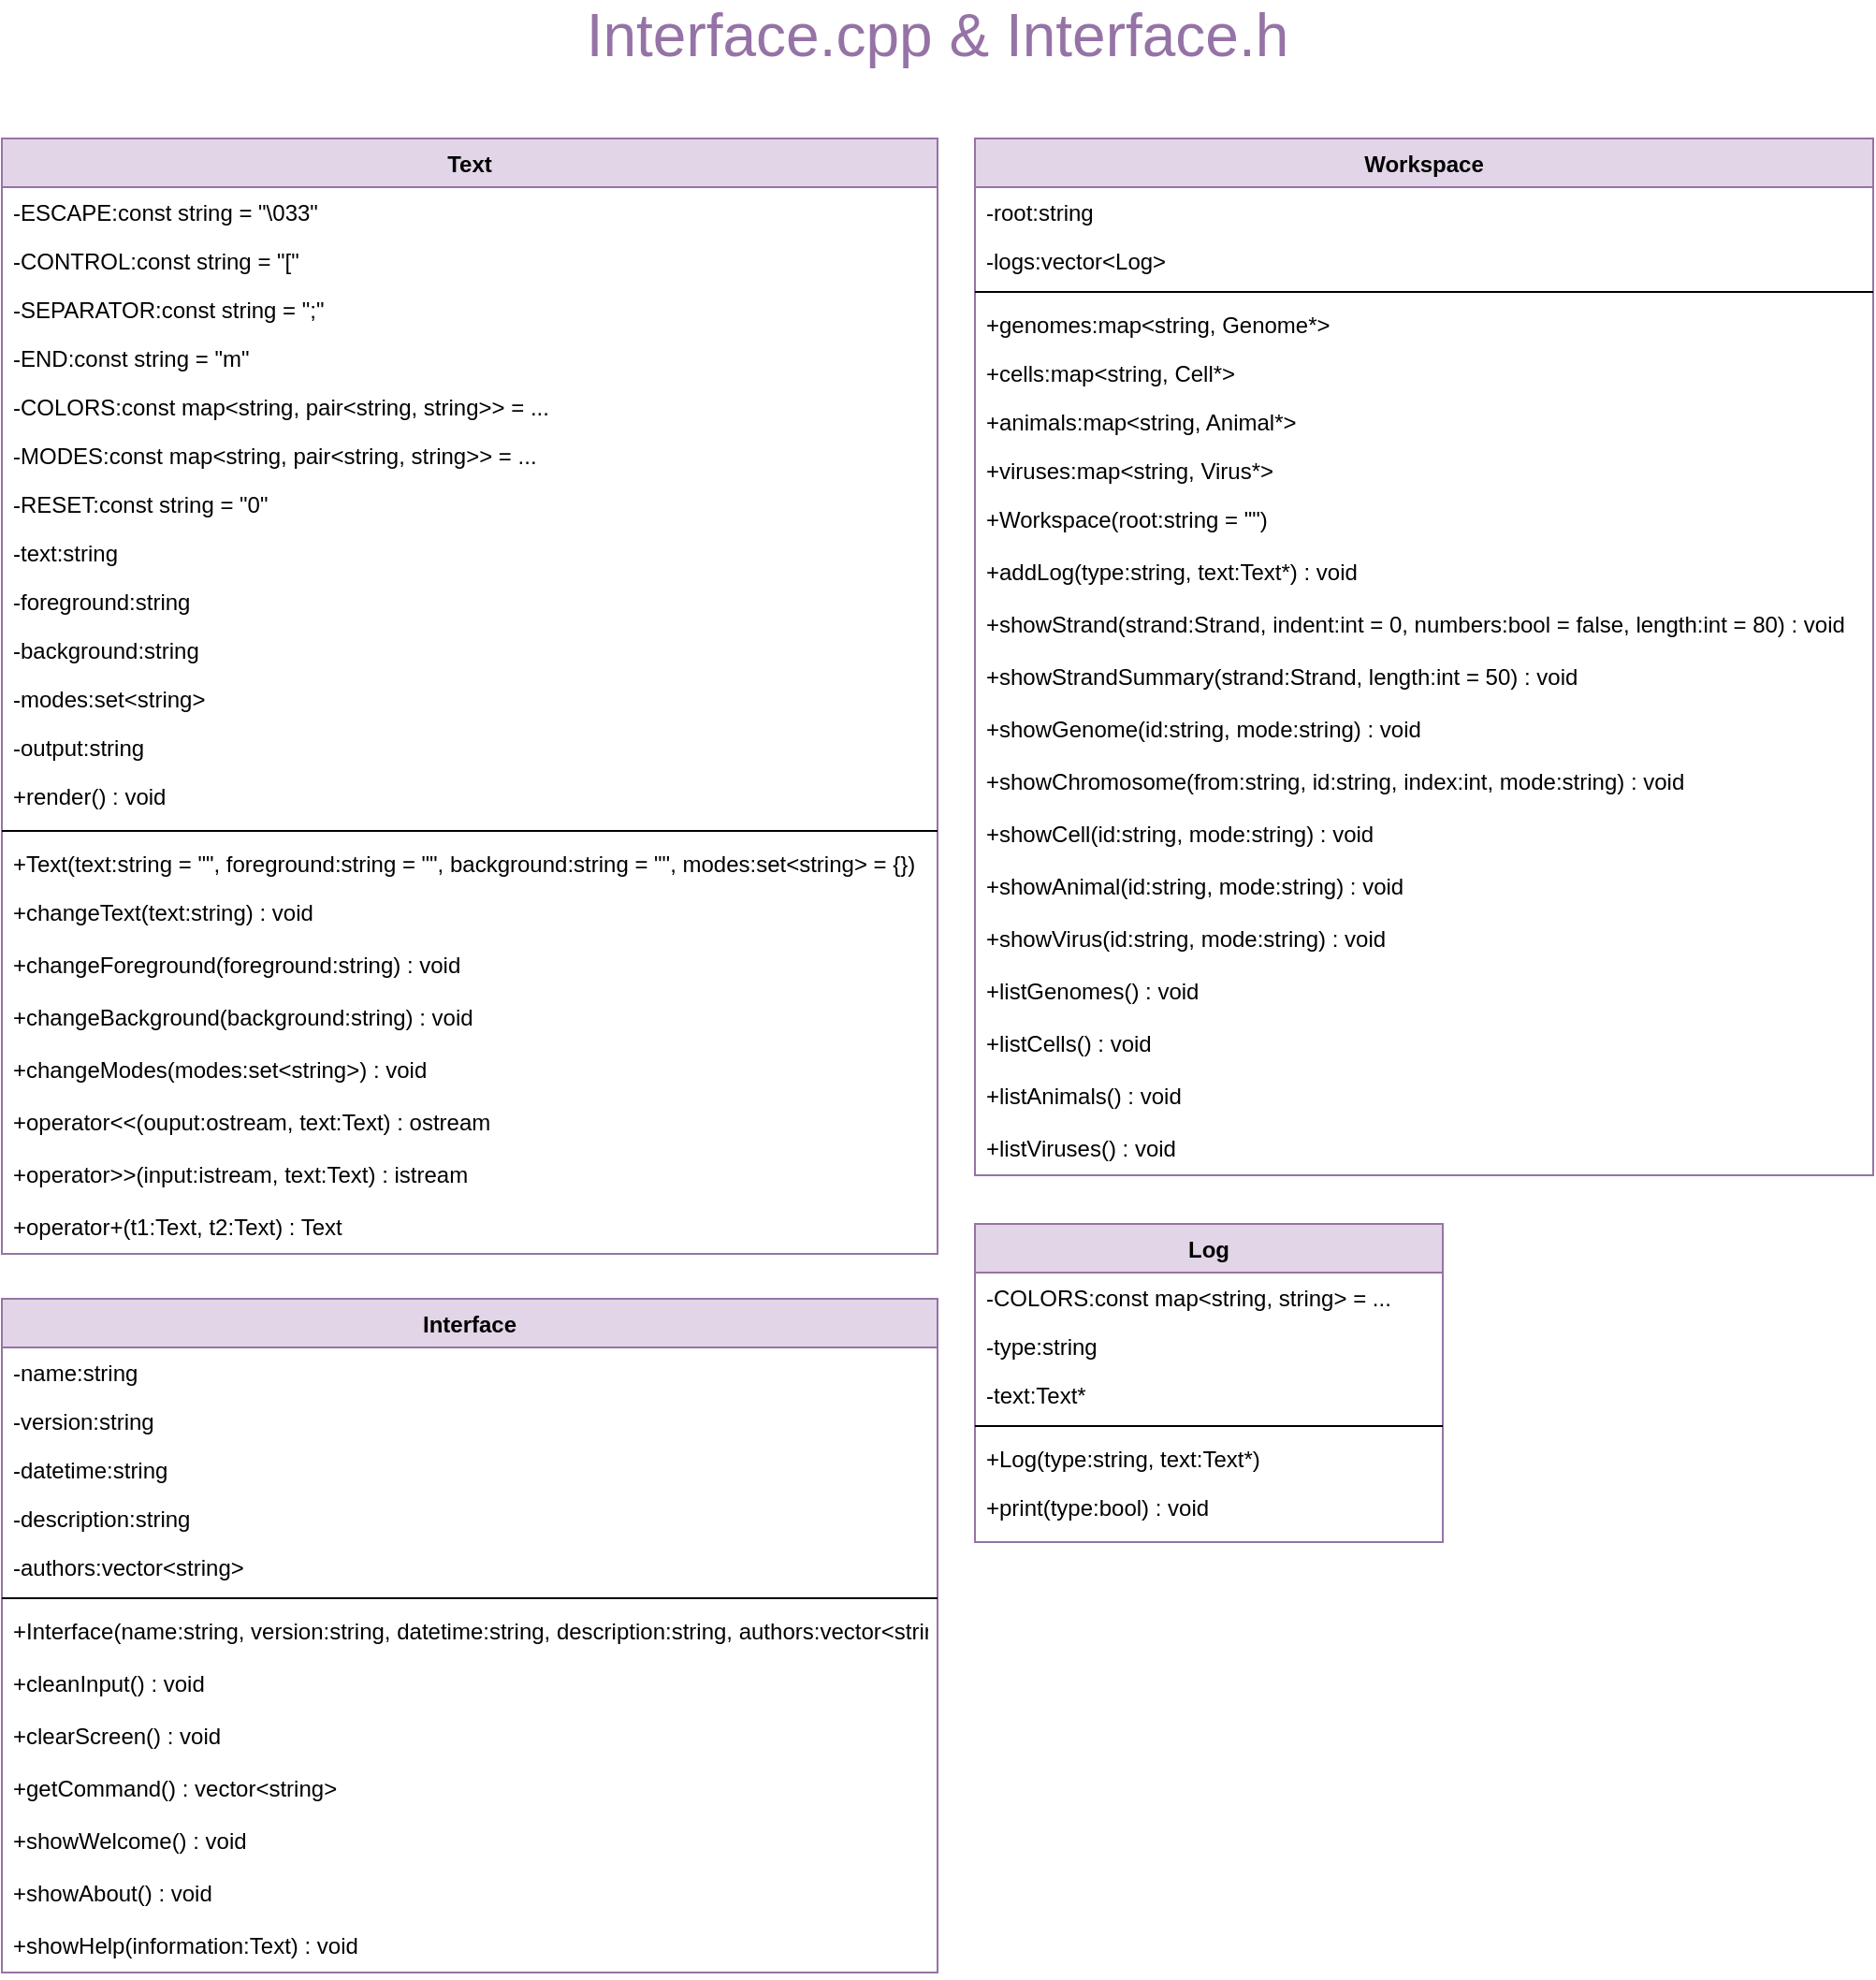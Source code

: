 <mxfile version="20.8.16" type="device"><diagram name="Page-1" id="Bfl2PcAvvotqn7MlZ9hB"><mxGraphModel dx="1376" dy="843" grid="1" gridSize="10" guides="1" tooltips="1" connect="1" arrows="1" fold="1" page="1" pageScale="1" pageWidth="850" pageHeight="1100" math="0" shadow="0"><root><mxCell id="0"/><mxCell id="1" parent="0"/><mxCell id="yZ_PJo_cQ-xDds8gG_ay-1" value="&lt;span style=&quot;font-size: 32px;&quot;&gt;Interface.cpp&lt;/span&gt; &amp;amp; &lt;span style=&quot;font-size: 32px;&quot;&gt;Interface.h&lt;/span&gt;" style="text;html=1;strokeColor=none;fillColor=none;align=center;verticalAlign=middle;whiteSpace=wrap;rounded=0;fontSize=32;fontColor=#9673A6;" parent="1" vertex="1"><mxGeometry x="380" y="90" width="400" height="30" as="geometry"/></mxCell><mxCell id="yZ_PJo_cQ-xDds8gG_ay-2" value="Text" style="swimlane;fontStyle=1;align=center;verticalAlign=top;childLayout=stackLayout;horizontal=1;startSize=26;horizontalStack=0;resizeParent=1;resizeLast=0;collapsible=1;marginBottom=0;rounded=0;shadow=0;strokeWidth=1;fillColor=#e1d5e7;strokeColor=#9673a6;swimlaneFillColor=default;" parent="1" vertex="1"><mxGeometry x="80" y="160" width="500" height="596" as="geometry"><mxRectangle x="550" y="140" width="160" height="26" as="alternateBounds"/></mxGeometry></mxCell><mxCell id="yZ_PJo_cQ-xDds8gG_ay-3" value="-ESCAPE:const string = &quot;\033&quot;" style="text;align=left;verticalAlign=top;spacingLeft=4;spacingRight=4;overflow=hidden;rotatable=0;points=[[0,0.5],[1,0.5]];portConstraint=eastwest;" parent="yZ_PJo_cQ-xDds8gG_ay-2" vertex="1"><mxGeometry y="26" width="500" height="26" as="geometry"/></mxCell><mxCell id="yZ_PJo_cQ-xDds8gG_ay-4" value="-CONTROL:const string = &quot;[&quot;" style="text;align=left;verticalAlign=top;spacingLeft=4;spacingRight=4;overflow=hidden;rotatable=0;points=[[0,0.5],[1,0.5]];portConstraint=eastwest;" parent="yZ_PJo_cQ-xDds8gG_ay-2" vertex="1"><mxGeometry y="52" width="500" height="26" as="geometry"/></mxCell><mxCell id="yZ_PJo_cQ-xDds8gG_ay-5" value="-SEPARATOR:const string = &quot;;&quot;" style="text;align=left;verticalAlign=top;spacingLeft=4;spacingRight=4;overflow=hidden;rotatable=0;points=[[0,0.5],[1,0.5]];portConstraint=eastwest;" parent="yZ_PJo_cQ-xDds8gG_ay-2" vertex="1"><mxGeometry y="78" width="500" height="26" as="geometry"/></mxCell><mxCell id="yZ_PJo_cQ-xDds8gG_ay-6" value="-END:const string = &quot;m&quot;" style="text;align=left;verticalAlign=top;spacingLeft=4;spacingRight=4;overflow=hidden;rotatable=0;points=[[0,0.5],[1,0.5]];portConstraint=eastwest;" parent="yZ_PJo_cQ-xDds8gG_ay-2" vertex="1"><mxGeometry y="104" width="500" height="26" as="geometry"/></mxCell><mxCell id="yZ_PJo_cQ-xDds8gG_ay-7" value="-COLORS:const map&lt;string, pair&lt;string, string&gt;&gt; = ..." style="text;align=left;verticalAlign=top;spacingLeft=4;spacingRight=4;overflow=hidden;rotatable=0;points=[[0,0.5],[1,0.5]];portConstraint=eastwest;" parent="yZ_PJo_cQ-xDds8gG_ay-2" vertex="1"><mxGeometry y="130" width="500" height="26" as="geometry"/></mxCell><mxCell id="yZ_PJo_cQ-xDds8gG_ay-8" value="-MODES:const map&lt;string, pair&lt;string, string&gt;&gt; = ..." style="text;align=left;verticalAlign=top;spacingLeft=4;spacingRight=4;overflow=hidden;rotatable=0;points=[[0,0.5],[1,0.5]];portConstraint=eastwest;" parent="yZ_PJo_cQ-xDds8gG_ay-2" vertex="1"><mxGeometry y="156" width="500" height="26" as="geometry"/></mxCell><mxCell id="yZ_PJo_cQ-xDds8gG_ay-9" value="-RESET:const string = &quot;0&quot;" style="text;align=left;verticalAlign=top;spacingLeft=4;spacingRight=4;overflow=hidden;rotatable=0;points=[[0,0.5],[1,0.5]];portConstraint=eastwest;" parent="yZ_PJo_cQ-xDds8gG_ay-2" vertex="1"><mxGeometry y="182" width="500" height="26" as="geometry"/></mxCell><mxCell id="yZ_PJo_cQ-xDds8gG_ay-10" value="-text:string" style="text;align=left;verticalAlign=top;spacingLeft=4;spacingRight=4;overflow=hidden;rotatable=0;points=[[0,0.5],[1,0.5]];portConstraint=eastwest;" parent="yZ_PJo_cQ-xDds8gG_ay-2" vertex="1"><mxGeometry y="208" width="500" height="26" as="geometry"/></mxCell><mxCell id="yZ_PJo_cQ-xDds8gG_ay-11" value="-foreground:string" style="text;align=left;verticalAlign=top;spacingLeft=4;spacingRight=4;overflow=hidden;rotatable=0;points=[[0,0.5],[1,0.5]];portConstraint=eastwest;" parent="yZ_PJo_cQ-xDds8gG_ay-2" vertex="1"><mxGeometry y="234" width="500" height="26" as="geometry"/></mxCell><mxCell id="yZ_PJo_cQ-xDds8gG_ay-12" value="-background:string" style="text;align=left;verticalAlign=top;spacingLeft=4;spacingRight=4;overflow=hidden;rotatable=0;points=[[0,0.5],[1,0.5]];portConstraint=eastwest;" parent="yZ_PJo_cQ-xDds8gG_ay-2" vertex="1"><mxGeometry y="260" width="500" height="26" as="geometry"/></mxCell><mxCell id="yZ_PJo_cQ-xDds8gG_ay-13" value="-modes:set&lt;string&gt;" style="text;align=left;verticalAlign=top;spacingLeft=4;spacingRight=4;overflow=hidden;rotatable=0;points=[[0,0.5],[1,0.5]];portConstraint=eastwest;" parent="yZ_PJo_cQ-xDds8gG_ay-2" vertex="1"><mxGeometry y="286" width="500" height="26" as="geometry"/></mxCell><mxCell id="yZ_PJo_cQ-xDds8gG_ay-14" value="-output:string" style="text;align=left;verticalAlign=top;spacingLeft=4;spacingRight=4;overflow=hidden;rotatable=0;points=[[0,0.5],[1,0.5]];portConstraint=eastwest;" parent="yZ_PJo_cQ-xDds8gG_ay-2" vertex="1"><mxGeometry y="312" width="500" height="26" as="geometry"/></mxCell><mxCell id="yZ_PJo_cQ-xDds8gG_ay-17" value="+render() : void" style="text;align=left;verticalAlign=top;spacingLeft=4;spacingRight=4;overflow=hidden;rotatable=0;points=[[0,0.5],[1,0.5]];portConstraint=eastwest;" parent="yZ_PJo_cQ-xDds8gG_ay-2" vertex="1"><mxGeometry y="338" width="500" height="28" as="geometry"/></mxCell><mxCell id="yZ_PJo_cQ-xDds8gG_ay-15" value="" style="line;html=1;strokeWidth=1;align=left;verticalAlign=middle;spacingTop=-1;spacingLeft=3;spacingRight=3;rotatable=0;labelPosition=right;points=[];portConstraint=eastwest;" parent="yZ_PJo_cQ-xDds8gG_ay-2" vertex="1"><mxGeometry y="366" width="500" height="8" as="geometry"/></mxCell><mxCell id="yZ_PJo_cQ-xDds8gG_ay-16" value="+Text(text:string = &quot;&quot;, foreground:string = &quot;&quot;, background:string = &quot;&quot;, modes:set&lt;string&gt; = {})" style="text;align=left;verticalAlign=top;spacingLeft=4;spacingRight=4;overflow=hidden;rotatable=0;points=[[0,0.5],[1,0.5]];portConstraint=eastwest;" parent="yZ_PJo_cQ-xDds8gG_ay-2" vertex="1"><mxGeometry y="374" width="500" height="26" as="geometry"/></mxCell><mxCell id="6LVyd901STCdpD1-wKQ_-1" value="+changeText(text:string) : void" style="text;align=left;verticalAlign=top;spacingLeft=4;spacingRight=4;overflow=hidden;rotatable=0;points=[[0,0.5],[1,0.5]];portConstraint=eastwest;" parent="yZ_PJo_cQ-xDds8gG_ay-2" vertex="1"><mxGeometry y="400" width="500" height="28" as="geometry"/></mxCell><mxCell id="6LVyd901STCdpD1-wKQ_-2" value="+changeForeground(foreground:string) : void" style="text;align=left;verticalAlign=top;spacingLeft=4;spacingRight=4;overflow=hidden;rotatable=0;points=[[0,0.5],[1,0.5]];portConstraint=eastwest;" parent="yZ_PJo_cQ-xDds8gG_ay-2" vertex="1"><mxGeometry y="428" width="500" height="28" as="geometry"/></mxCell><mxCell id="6LVyd901STCdpD1-wKQ_-3" value="+changeBackground(background:string) : void" style="text;align=left;verticalAlign=top;spacingLeft=4;spacingRight=4;overflow=hidden;rotatable=0;points=[[0,0.5],[1,0.5]];portConstraint=eastwest;" parent="yZ_PJo_cQ-xDds8gG_ay-2" vertex="1"><mxGeometry y="456" width="500" height="28" as="geometry"/></mxCell><mxCell id="6LVyd901STCdpD1-wKQ_-4" value="+changeModes(modes:set&lt;string&gt;) : void" style="text;align=left;verticalAlign=top;spacingLeft=4;spacingRight=4;overflow=hidden;rotatable=0;points=[[0,0.5],[1,0.5]];portConstraint=eastwest;" parent="yZ_PJo_cQ-xDds8gG_ay-2" vertex="1"><mxGeometry y="484" width="500" height="28" as="geometry"/></mxCell><mxCell id="yZ_PJo_cQ-xDds8gG_ay-18" value="+operator&lt;&lt;(ouput:ostream, text:Text) : ostream" style="text;align=left;verticalAlign=top;spacingLeft=4;spacingRight=4;overflow=hidden;rotatable=0;points=[[0,0.5],[1,0.5]];portConstraint=eastwest;" parent="yZ_PJo_cQ-xDds8gG_ay-2" vertex="1"><mxGeometry y="512" width="500" height="28" as="geometry"/></mxCell><mxCell id="yZ_PJo_cQ-xDds8gG_ay-19" value="+operator&gt;&gt;(input:istream, text:Text) : istream" style="text;align=left;verticalAlign=top;spacingLeft=4;spacingRight=4;overflow=hidden;rotatable=0;points=[[0,0.5],[1,0.5]];portConstraint=eastwest;" parent="yZ_PJo_cQ-xDds8gG_ay-2" vertex="1"><mxGeometry y="540" width="500" height="28" as="geometry"/></mxCell><mxCell id="yZ_PJo_cQ-xDds8gG_ay-20" value="+operator+(t1:Text, t2:Text) : Text" style="text;align=left;verticalAlign=top;spacingLeft=4;spacingRight=4;overflow=hidden;rotatable=0;points=[[0,0.5],[1,0.5]];portConstraint=eastwest;" parent="yZ_PJo_cQ-xDds8gG_ay-2" vertex="1"><mxGeometry y="568" width="500" height="28" as="geometry"/></mxCell><mxCell id="yZ_PJo_cQ-xDds8gG_ay-21" value="Log" style="swimlane;fontStyle=1;align=center;verticalAlign=top;childLayout=stackLayout;horizontal=1;startSize=26;horizontalStack=0;resizeParent=1;resizeLast=0;collapsible=1;marginBottom=0;rounded=0;shadow=0;strokeWidth=1;fillColor=#e1d5e7;strokeColor=#9673a6;swimlaneFillColor=default;" parent="1" vertex="1"><mxGeometry x="600" y="740" width="250" height="170" as="geometry"><mxRectangle x="550" y="140" width="160" height="26" as="alternateBounds"/></mxGeometry></mxCell><mxCell id="yZ_PJo_cQ-xDds8gG_ay-22" value="-COLORS:const map&lt;string, string&gt; = ..." style="text;align=left;verticalAlign=top;spacingLeft=4;spacingRight=4;overflow=hidden;rotatable=0;points=[[0,0.5],[1,0.5]];portConstraint=eastwest;" parent="yZ_PJo_cQ-xDds8gG_ay-21" vertex="1"><mxGeometry y="26" width="250" height="26" as="geometry"/></mxCell><mxCell id="yZ_PJo_cQ-xDds8gG_ay-23" value="-type:string" style="text;align=left;verticalAlign=top;spacingLeft=4;spacingRight=4;overflow=hidden;rotatable=0;points=[[0,0.5],[1,0.5]];portConstraint=eastwest;" parent="yZ_PJo_cQ-xDds8gG_ay-21" vertex="1"><mxGeometry y="52" width="250" height="26" as="geometry"/></mxCell><mxCell id="yZ_PJo_cQ-xDds8gG_ay-24" value="-text:Text*" style="text;align=left;verticalAlign=top;spacingLeft=4;spacingRight=4;overflow=hidden;rotatable=0;points=[[0,0.5],[1,0.5]];portConstraint=eastwest;" parent="yZ_PJo_cQ-xDds8gG_ay-21" vertex="1"><mxGeometry y="78" width="250" height="26" as="geometry"/></mxCell><mxCell id="yZ_PJo_cQ-xDds8gG_ay-25" value="" style="line;html=1;strokeWidth=1;align=left;verticalAlign=middle;spacingTop=-1;spacingLeft=3;spacingRight=3;rotatable=0;labelPosition=right;points=[];portConstraint=eastwest;" parent="yZ_PJo_cQ-xDds8gG_ay-21" vertex="1"><mxGeometry y="104" width="250" height="8" as="geometry"/></mxCell><mxCell id="yZ_PJo_cQ-xDds8gG_ay-26" value="+Log(type:string, text:Text*)" style="text;align=left;verticalAlign=top;spacingLeft=4;spacingRight=4;overflow=hidden;rotatable=0;points=[[0,0.5],[1,0.5]];portConstraint=eastwest;" parent="yZ_PJo_cQ-xDds8gG_ay-21" vertex="1"><mxGeometry y="112" width="250" height="26" as="geometry"/></mxCell><mxCell id="yZ_PJo_cQ-xDds8gG_ay-27" value="+print(type:bool) : void" style="text;align=left;verticalAlign=top;spacingLeft=4;spacingRight=4;overflow=hidden;rotatable=0;points=[[0,0.5],[1,0.5]];portConstraint=eastwest;" parent="yZ_PJo_cQ-xDds8gG_ay-21" vertex="1"><mxGeometry y="138" width="250" height="28" as="geometry"/></mxCell><mxCell id="yZ_PJo_cQ-xDds8gG_ay-28" value="Workspace" style="swimlane;fontStyle=1;align=center;verticalAlign=top;childLayout=stackLayout;horizontal=1;startSize=26;horizontalStack=0;resizeParent=1;resizeLast=0;collapsible=1;marginBottom=0;rounded=0;shadow=0;strokeWidth=1;fillColor=#e1d5e7;strokeColor=#9673a6;swimlaneFillColor=default;" parent="1" vertex="1"><mxGeometry x="600" y="160" width="480" height="554" as="geometry"><mxRectangle x="550" y="140" width="160" height="26" as="alternateBounds"/></mxGeometry></mxCell><mxCell id="yZ_PJo_cQ-xDds8gG_ay-29" value="-root:string" style="text;align=left;verticalAlign=top;spacingLeft=4;spacingRight=4;overflow=hidden;rotatable=0;points=[[0,0.5],[1,0.5]];portConstraint=eastwest;" parent="yZ_PJo_cQ-xDds8gG_ay-28" vertex="1"><mxGeometry y="26" width="480" height="26" as="geometry"/></mxCell><mxCell id="yZ_PJo_cQ-xDds8gG_ay-30" value="-logs:vector&lt;Log&gt;" style="text;align=left;verticalAlign=top;spacingLeft=4;spacingRight=4;overflow=hidden;rotatable=0;points=[[0,0.5],[1,0.5]];portConstraint=eastwest;" parent="yZ_PJo_cQ-xDds8gG_ay-28" vertex="1"><mxGeometry y="52" width="480" height="26" as="geometry"/></mxCell><mxCell id="yZ_PJo_cQ-xDds8gG_ay-31" value="" style="line;html=1;strokeWidth=1;align=left;verticalAlign=middle;spacingTop=-1;spacingLeft=3;spacingRight=3;rotatable=0;labelPosition=right;points=[];portConstraint=eastwest;" parent="yZ_PJo_cQ-xDds8gG_ay-28" vertex="1"><mxGeometry y="78" width="480" height="8" as="geometry"/></mxCell><mxCell id="yZ_PJo_cQ-xDds8gG_ay-32" value="+genomes:map&lt;string, Genome*&gt;" style="text;align=left;verticalAlign=top;spacingLeft=4;spacingRight=4;overflow=hidden;rotatable=0;points=[[0,0.5],[1,0.5]];portConstraint=eastwest;" parent="yZ_PJo_cQ-xDds8gG_ay-28" vertex="1"><mxGeometry y="86" width="480" height="26" as="geometry"/></mxCell><mxCell id="yZ_PJo_cQ-xDds8gG_ay-33" value="+cells:map&lt;string, Cell*&gt;" style="text;align=left;verticalAlign=top;spacingLeft=4;spacingRight=4;overflow=hidden;rotatable=0;points=[[0,0.5],[1,0.5]];portConstraint=eastwest;" parent="yZ_PJo_cQ-xDds8gG_ay-28" vertex="1"><mxGeometry y="112" width="480" height="26" as="geometry"/></mxCell><mxCell id="yZ_PJo_cQ-xDds8gG_ay-34" value="+animals:map&lt;string, Animal*&gt;" style="text;align=left;verticalAlign=top;spacingLeft=4;spacingRight=4;overflow=hidden;rotatable=0;points=[[0,0.5],[1,0.5]];portConstraint=eastwest;" parent="yZ_PJo_cQ-xDds8gG_ay-28" vertex="1"><mxGeometry y="138" width="480" height="26" as="geometry"/></mxCell><mxCell id="yZ_PJo_cQ-xDds8gG_ay-35" value="+viruses:map&lt;string, Virus*&gt;" style="text;align=left;verticalAlign=top;spacingLeft=4;spacingRight=4;overflow=hidden;rotatable=0;points=[[0,0.5],[1,0.5]];portConstraint=eastwest;" parent="yZ_PJo_cQ-xDds8gG_ay-28" vertex="1"><mxGeometry y="164" width="480" height="26" as="geometry"/></mxCell><mxCell id="yZ_PJo_cQ-xDds8gG_ay-36" value="+Workspace(root:string = &quot;&quot;)" style="text;align=left;verticalAlign=top;spacingLeft=4;spacingRight=4;overflow=hidden;rotatable=0;points=[[0,0.5],[1,0.5]];portConstraint=eastwest;" parent="yZ_PJo_cQ-xDds8gG_ay-28" vertex="1"><mxGeometry y="190" width="480" height="28" as="geometry"/></mxCell><mxCell id="yZ_PJo_cQ-xDds8gG_ay-37" value="+addLog(type:string, text:Text*) : void" style="text;align=left;verticalAlign=top;spacingLeft=4;spacingRight=4;overflow=hidden;rotatable=0;points=[[0,0.5],[1,0.5]];portConstraint=eastwest;" parent="yZ_PJo_cQ-xDds8gG_ay-28" vertex="1"><mxGeometry y="218" width="480" height="28" as="geometry"/></mxCell><mxCell id="yZ_PJo_cQ-xDds8gG_ay-38" value="+showStrand(strand:Strand, indent:int = 0, numbers:bool = false, length:int = 80) : void" style="text;align=left;verticalAlign=top;spacingLeft=4;spacingRight=4;overflow=hidden;rotatable=0;points=[[0,0.5],[1,0.5]];portConstraint=eastwest;" parent="yZ_PJo_cQ-xDds8gG_ay-28" vertex="1"><mxGeometry y="246" width="480" height="28" as="geometry"/></mxCell><mxCell id="yZ_PJo_cQ-xDds8gG_ay-39" value="+showStrandSummary(strand:Strand, length:int = 50) : void" style="text;align=left;verticalAlign=top;spacingLeft=4;spacingRight=4;overflow=hidden;rotatable=0;points=[[0,0.5],[1,0.5]];portConstraint=eastwest;" parent="yZ_PJo_cQ-xDds8gG_ay-28" vertex="1"><mxGeometry y="274" width="480" height="28" as="geometry"/></mxCell><mxCell id="yZ_PJo_cQ-xDds8gG_ay-40" value="+showGenome(id:string, mode:string) : void" style="text;align=left;verticalAlign=top;spacingLeft=4;spacingRight=4;overflow=hidden;rotatable=0;points=[[0,0.5],[1,0.5]];portConstraint=eastwest;" parent="yZ_PJo_cQ-xDds8gG_ay-28" vertex="1"><mxGeometry y="302" width="480" height="28" as="geometry"/></mxCell><mxCell id="t2k92syDrbPqoFB3sogC-1" value="+showChromosome(from:string, id:string, index:int, mode:string) : void" style="text;align=left;verticalAlign=top;spacingLeft=4;spacingRight=4;overflow=hidden;rotatable=0;points=[[0,0.5],[1,0.5]];portConstraint=eastwest;" vertex="1" parent="yZ_PJo_cQ-xDds8gG_ay-28"><mxGeometry y="330" width="480" height="28" as="geometry"/></mxCell><mxCell id="yZ_PJo_cQ-xDds8gG_ay-41" value="+showCell(id:string, mode:string) : void" style="text;align=left;verticalAlign=top;spacingLeft=4;spacingRight=4;overflow=hidden;rotatable=0;points=[[0,0.5],[1,0.5]];portConstraint=eastwest;" parent="yZ_PJo_cQ-xDds8gG_ay-28" vertex="1"><mxGeometry y="358" width="480" height="28" as="geometry"/></mxCell><mxCell id="yZ_PJo_cQ-xDds8gG_ay-42" value="+showAnimal(id:string, mode:string) : void" style="text;align=left;verticalAlign=top;spacingLeft=4;spacingRight=4;overflow=hidden;rotatable=0;points=[[0,0.5],[1,0.5]];portConstraint=eastwest;" parent="yZ_PJo_cQ-xDds8gG_ay-28" vertex="1"><mxGeometry y="386" width="480" height="28" as="geometry"/></mxCell><mxCell id="yZ_PJo_cQ-xDds8gG_ay-43" value="+showVirus(id:string, mode:string) : void" style="text;align=left;verticalAlign=top;spacingLeft=4;spacingRight=4;overflow=hidden;rotatable=0;points=[[0,0.5],[1,0.5]];portConstraint=eastwest;" parent="yZ_PJo_cQ-xDds8gG_ay-28" vertex="1"><mxGeometry y="414" width="480" height="28" as="geometry"/></mxCell><mxCell id="yZ_PJo_cQ-xDds8gG_ay-44" value="+listGenomes() : void" style="text;align=left;verticalAlign=top;spacingLeft=4;spacingRight=4;overflow=hidden;rotatable=0;points=[[0,0.5],[1,0.5]];portConstraint=eastwest;" parent="yZ_PJo_cQ-xDds8gG_ay-28" vertex="1"><mxGeometry y="442" width="480" height="28" as="geometry"/></mxCell><mxCell id="yZ_PJo_cQ-xDds8gG_ay-45" value="+listCells() : void" style="text;align=left;verticalAlign=top;spacingLeft=4;spacingRight=4;overflow=hidden;rotatable=0;points=[[0,0.5],[1,0.5]];portConstraint=eastwest;" parent="yZ_PJo_cQ-xDds8gG_ay-28" vertex="1"><mxGeometry y="470" width="480" height="28" as="geometry"/></mxCell><mxCell id="yZ_PJo_cQ-xDds8gG_ay-46" value="+listAnimals() : void" style="text;align=left;verticalAlign=top;spacingLeft=4;spacingRight=4;overflow=hidden;rotatable=0;points=[[0,0.5],[1,0.5]];portConstraint=eastwest;" parent="yZ_PJo_cQ-xDds8gG_ay-28" vertex="1"><mxGeometry y="498" width="480" height="28" as="geometry"/></mxCell><mxCell id="yZ_PJo_cQ-xDds8gG_ay-47" value="+listViruses() : void" style="text;align=left;verticalAlign=top;spacingLeft=4;spacingRight=4;overflow=hidden;rotatable=0;points=[[0,0.5],[1,0.5]];portConstraint=eastwest;" parent="yZ_PJo_cQ-xDds8gG_ay-28" vertex="1"><mxGeometry y="526" width="480" height="28" as="geometry"/></mxCell><mxCell id="yZ_PJo_cQ-xDds8gG_ay-48" value="Interface" style="swimlane;fontStyle=1;align=center;verticalAlign=top;childLayout=stackLayout;horizontal=1;startSize=26;horizontalStack=0;resizeParent=1;resizeLast=0;collapsible=1;marginBottom=0;rounded=0;shadow=0;strokeWidth=1;fillColor=#e1d5e7;strokeColor=#9673a6;swimlaneFillColor=default;" parent="1" vertex="1"><mxGeometry x="80" y="780" width="500" height="360" as="geometry"><mxRectangle x="550" y="140" width="160" height="26" as="alternateBounds"/></mxGeometry></mxCell><mxCell id="yZ_PJo_cQ-xDds8gG_ay-49" value="-name:string" style="text;align=left;verticalAlign=top;spacingLeft=4;spacingRight=4;overflow=hidden;rotatable=0;points=[[0,0.5],[1,0.5]];portConstraint=eastwest;" parent="yZ_PJo_cQ-xDds8gG_ay-48" vertex="1"><mxGeometry y="26" width="500" height="26" as="geometry"/></mxCell><mxCell id="yZ_PJo_cQ-xDds8gG_ay-50" value="-version:string  " style="text;align=left;verticalAlign=top;spacingLeft=4;spacingRight=4;overflow=hidden;rotatable=0;points=[[0,0.5],[1,0.5]];portConstraint=eastwest;" parent="yZ_PJo_cQ-xDds8gG_ay-48" vertex="1"><mxGeometry y="52" width="500" height="26" as="geometry"/></mxCell><mxCell id="yZ_PJo_cQ-xDds8gG_ay-51" value="-datetime:string  " style="text;align=left;verticalAlign=top;spacingLeft=4;spacingRight=4;overflow=hidden;rotatable=0;points=[[0,0.5],[1,0.5]];portConstraint=eastwest;" parent="yZ_PJo_cQ-xDds8gG_ay-48" vertex="1"><mxGeometry y="78" width="500" height="26" as="geometry"/></mxCell><mxCell id="yZ_PJo_cQ-xDds8gG_ay-52" value="-description:string  " style="text;align=left;verticalAlign=top;spacingLeft=4;spacingRight=4;overflow=hidden;rotatable=0;points=[[0,0.5],[1,0.5]];portConstraint=eastwest;" parent="yZ_PJo_cQ-xDds8gG_ay-48" vertex="1"><mxGeometry y="104" width="500" height="26" as="geometry"/></mxCell><mxCell id="yZ_PJo_cQ-xDds8gG_ay-53" value="-authors:vector&lt;string&gt;  " style="text;align=left;verticalAlign=top;spacingLeft=4;spacingRight=4;overflow=hidden;rotatable=0;points=[[0,0.5],[1,0.5]];portConstraint=eastwest;" parent="yZ_PJo_cQ-xDds8gG_ay-48" vertex="1"><mxGeometry y="130" width="500" height="26" as="geometry"/></mxCell><mxCell id="yZ_PJo_cQ-xDds8gG_ay-54" value="" style="line;html=1;strokeWidth=1;align=left;verticalAlign=middle;spacingTop=-1;spacingLeft=3;spacingRight=3;rotatable=0;labelPosition=right;points=[];portConstraint=eastwest;" parent="yZ_PJo_cQ-xDds8gG_ay-48" vertex="1"><mxGeometry y="156" width="500" height="8" as="geometry"/></mxCell><mxCell id="yZ_PJo_cQ-xDds8gG_ay-55" value="+Interface(name:string, version:string, datetime:string, description:string, authors:vector&lt;string&gt;)" style="text;align=left;verticalAlign=top;spacingLeft=4;spacingRight=4;overflow=hidden;rotatable=0;points=[[0,0.5],[1,0.5]];portConstraint=eastwest;" parent="yZ_PJo_cQ-xDds8gG_ay-48" vertex="1"><mxGeometry y="164" width="500" height="28" as="geometry"/></mxCell><mxCell id="yZ_PJo_cQ-xDds8gG_ay-56" value="+cleanInput() : void" style="text;align=left;verticalAlign=top;spacingLeft=4;spacingRight=4;overflow=hidden;rotatable=0;points=[[0,0.5],[1,0.5]];portConstraint=eastwest;" parent="yZ_PJo_cQ-xDds8gG_ay-48" vertex="1"><mxGeometry y="192" width="500" height="28" as="geometry"/></mxCell><mxCell id="yZ_PJo_cQ-xDds8gG_ay-57" value="+clearScreen() : void" style="text;align=left;verticalAlign=top;spacingLeft=4;spacingRight=4;overflow=hidden;rotatable=0;points=[[0,0.5],[1,0.5]];portConstraint=eastwest;" parent="yZ_PJo_cQ-xDds8gG_ay-48" vertex="1"><mxGeometry y="220" width="500" height="28" as="geometry"/></mxCell><mxCell id="yZ_PJo_cQ-xDds8gG_ay-63" value="+getCommand() : vector&lt;string&gt;" style="text;align=left;verticalAlign=top;spacingLeft=4;spacingRight=4;overflow=hidden;rotatable=0;points=[[0,0.5],[1,0.5]];portConstraint=eastwest;" parent="yZ_PJo_cQ-xDds8gG_ay-48" vertex="1"><mxGeometry y="248" width="500" height="28" as="geometry"/></mxCell><mxCell id="yZ_PJo_cQ-xDds8gG_ay-64" value="+showWelcome() : void" style="text;align=left;verticalAlign=top;spacingLeft=4;spacingRight=4;overflow=hidden;rotatable=0;points=[[0,0.5],[1,0.5]];portConstraint=eastwest;" parent="yZ_PJo_cQ-xDds8gG_ay-48" vertex="1"><mxGeometry y="276" width="500" height="28" as="geometry"/></mxCell><mxCell id="yZ_PJo_cQ-xDds8gG_ay-65" value="+showAbout() : void" style="text;align=left;verticalAlign=top;spacingLeft=4;spacingRight=4;overflow=hidden;rotatable=0;points=[[0,0.5],[1,0.5]];portConstraint=eastwest;" parent="yZ_PJo_cQ-xDds8gG_ay-48" vertex="1"><mxGeometry y="304" width="500" height="28" as="geometry"/></mxCell><mxCell id="yZ_PJo_cQ-xDds8gG_ay-66" value="+showHelp(information:Text) : void" style="text;align=left;verticalAlign=top;spacingLeft=4;spacingRight=4;overflow=hidden;rotatable=0;points=[[0,0.5],[1,0.5]];portConstraint=eastwest;" parent="yZ_PJo_cQ-xDds8gG_ay-48" vertex="1"><mxGeometry y="332" width="500" height="28" as="geometry"/></mxCell></root></mxGraphModel></diagram></mxfile>